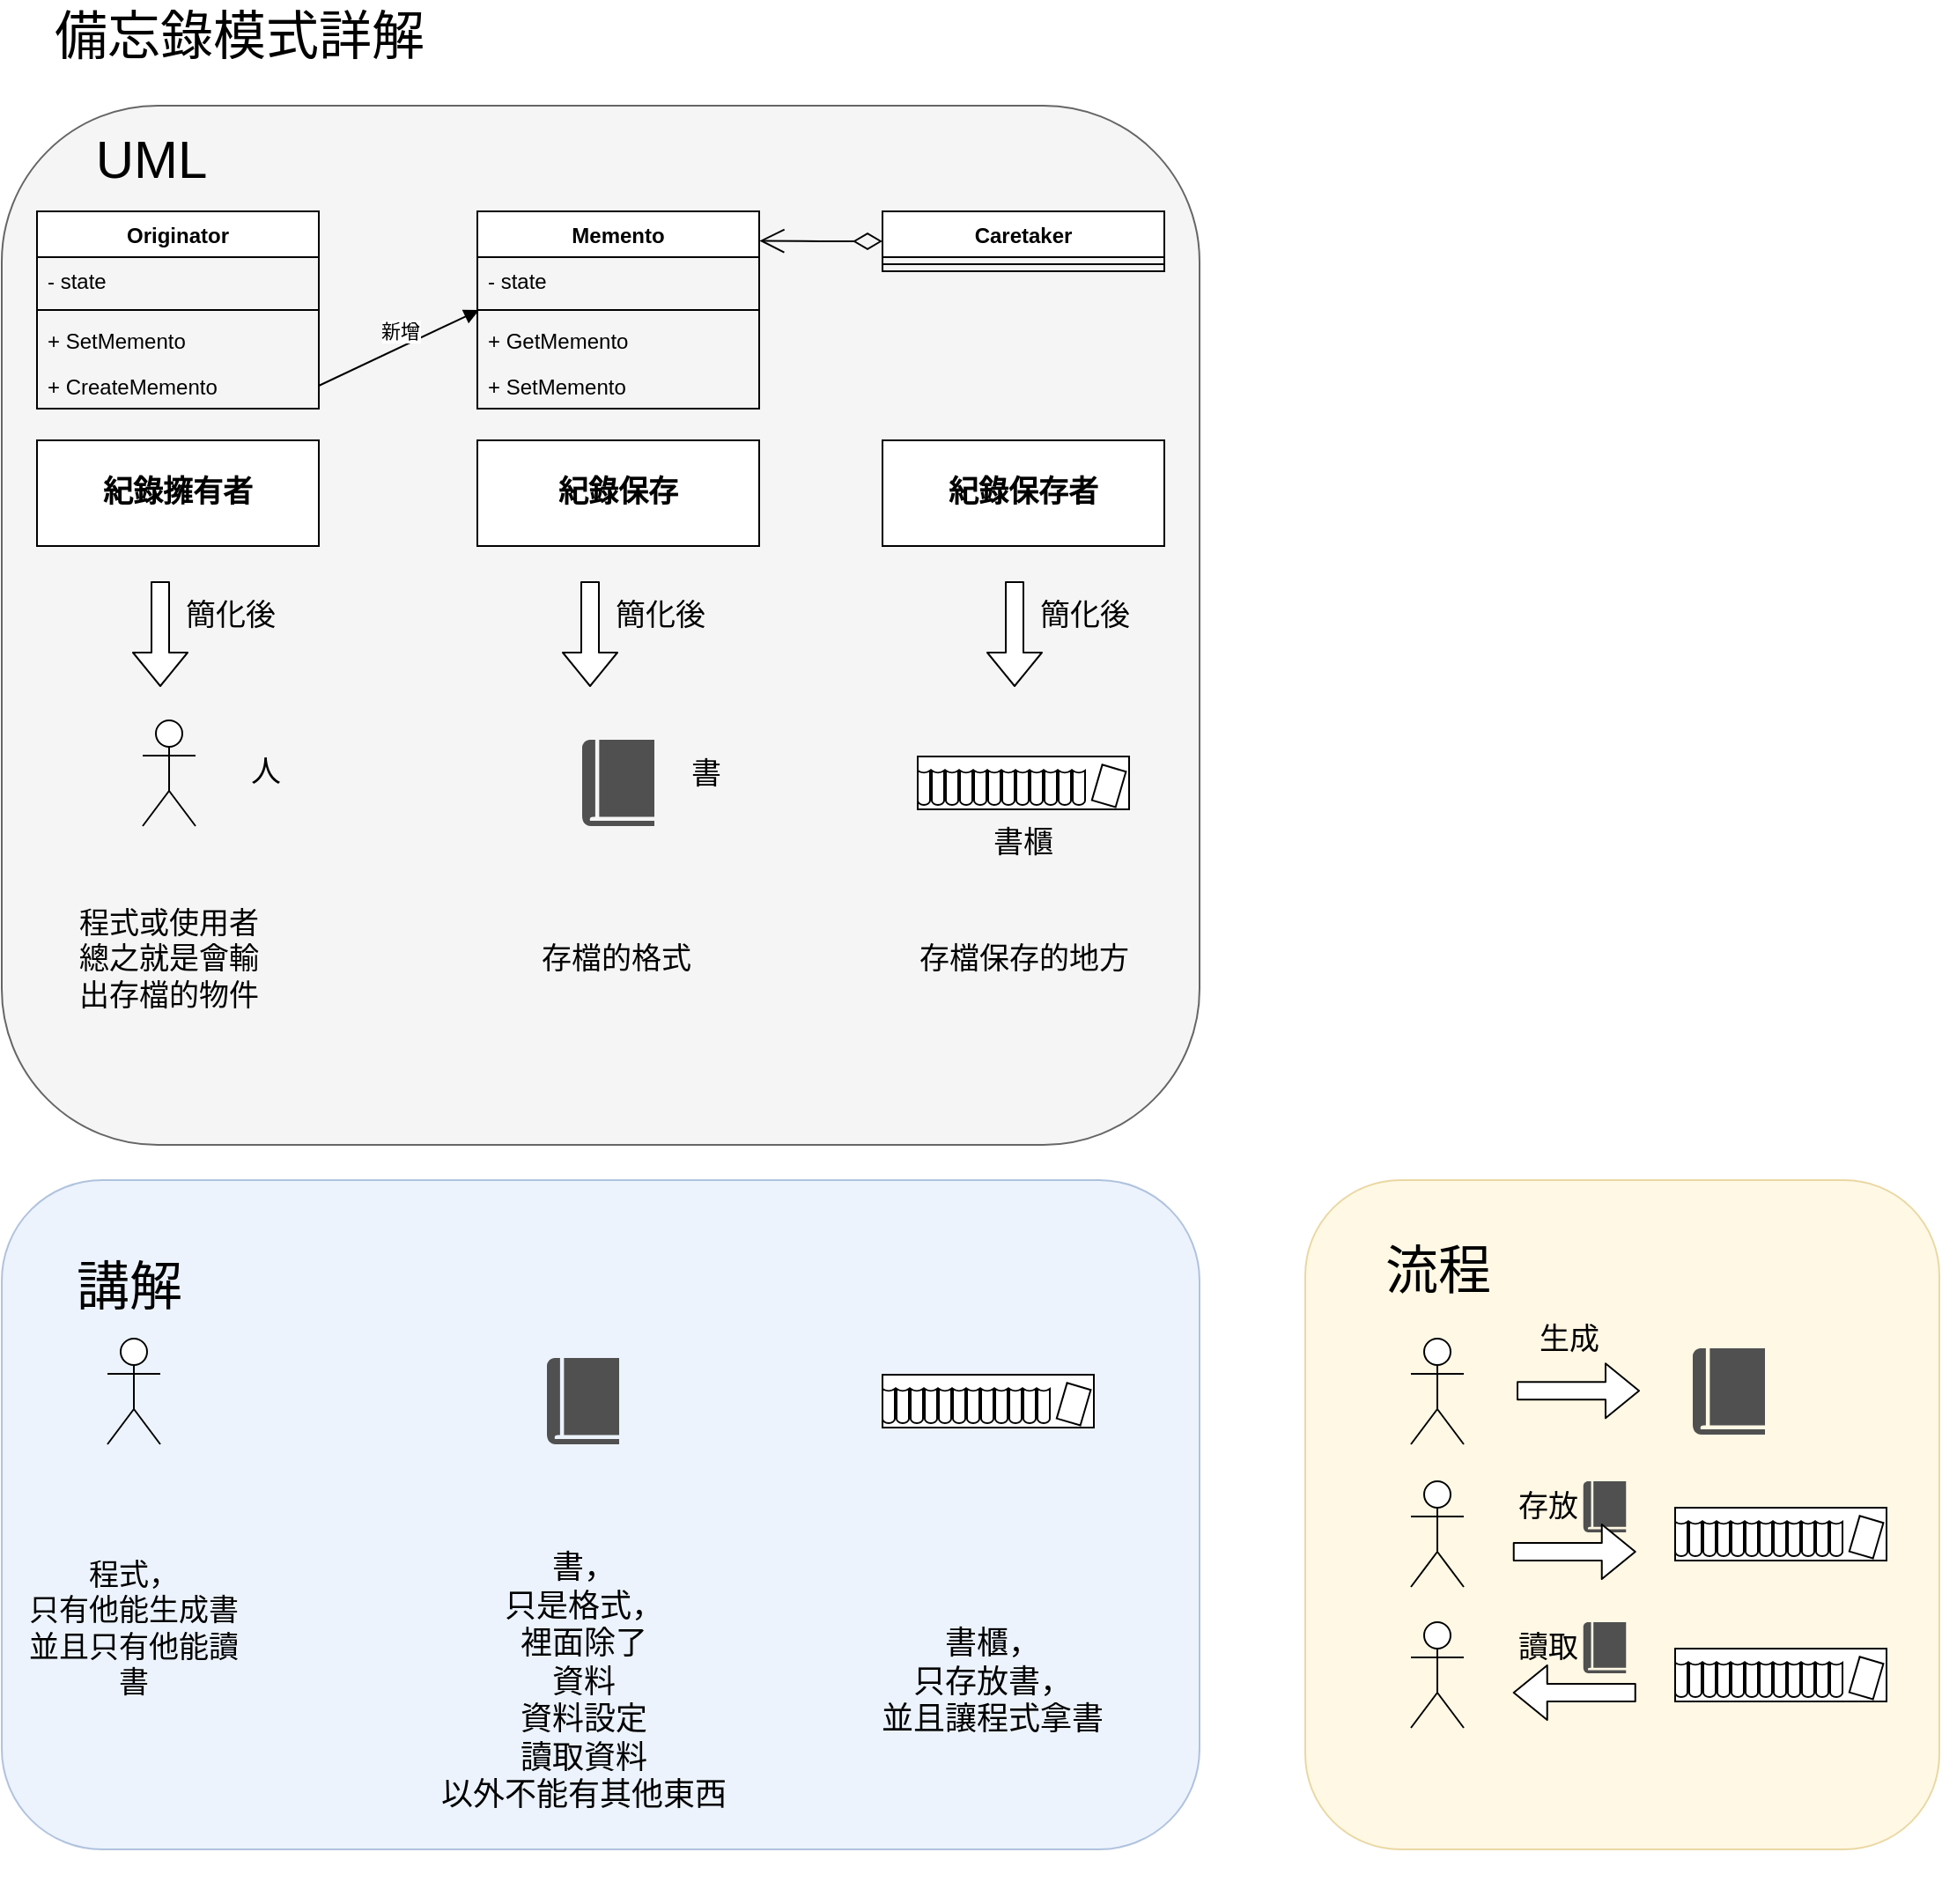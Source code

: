 <mxfile version="12.9.3" type="device"><diagram id="mGsav7aqdOolbH6OYAT-" name="第1頁"><mxGraphModel dx="2076" dy="1214" grid="1" gridSize="10" guides="1" tooltips="1" connect="1" arrows="1" fold="1" page="1" pageScale="1" pageWidth="827" pageHeight="1169" math="0" shadow="0"><root><mxCell id="0"/><mxCell id="1" parent="0"/><mxCell id="Ds8KrVl2g0dN1kEf0Ybz-1" value="&lt;font style=&quot;font-size: 30px&quot;&gt;備忘錄模式詳解&lt;/font&gt;" style="text;html=1;strokeColor=none;fillColor=none;align=center;verticalAlign=middle;whiteSpace=wrap;rounded=0;" vertex="1" parent="1"><mxGeometry x="20" y="10" width="250" height="40" as="geometry"/></mxCell><mxCell id="Ds8KrVl2g0dN1kEf0Ybz-2" value="" style="rounded=1;whiteSpace=wrap;html=1;fillColor=#f5f5f5;strokeColor=#666666;fontColor=#333333;" vertex="1" parent="1"><mxGeometry x="10" y="70" width="680" height="590" as="geometry"/></mxCell><mxCell id="Ds8KrVl2g0dN1kEf0Ybz-3" value="UML" style="text;html=1;strokeColor=none;fillColor=none;align=center;verticalAlign=middle;whiteSpace=wrap;rounded=0;fontSize=30;" vertex="1" parent="1"><mxGeometry x="30" y="80" width="130" height="40" as="geometry"/></mxCell><mxCell id="Ds8KrVl2g0dN1kEf0Ybz-19" value="新增" style="html=1;verticalAlign=bottom;endArrow=block;exitX=1;exitY=0.5;exitDx=0;exitDy=0;entryX=0.006;entryY=0.508;entryDx=0;entryDy=0;entryPerimeter=0;" edge="1" parent="1" source="Ds8KrVl2g0dN1kEf0Ybz-8" target="Ds8KrVl2g0dN1kEf0Ybz-11"><mxGeometry width="80" relative="1" as="geometry"><mxPoint x="190" y="210" as="sourcePoint"/><mxPoint x="270" y="210" as="targetPoint"/></mxGeometry></mxCell><mxCell id="Ds8KrVl2g0dN1kEf0Ybz-20" value="1" style="endArrow=open;html=1;endSize=12;startArrow=diamondThin;startSize=14;startFill=0;edgeStyle=orthogonalEdgeStyle;align=left;verticalAlign=bottom;exitX=0;exitY=0.5;exitDx=0;exitDy=0;entryX=1.001;entryY=0.149;entryDx=0;entryDy=0;entryPerimeter=0;" edge="1" parent="1" source="Ds8KrVl2g0dN1kEf0Ybz-14" target="Ds8KrVl2g0dN1kEf0Ybz-9"><mxGeometry x="-1" y="3" relative="1" as="geometry"><mxPoint x="220" y="210" as="sourcePoint"/><mxPoint x="380" y="210" as="targetPoint"/></mxGeometry></mxCell><mxCell id="Ds8KrVl2g0dN1kEf0Ybz-23" value="&lt;p style=&quot;font-size: 17px&quot;&gt;&lt;span style=&quot;font-size: 17px&quot;&gt;&lt;b style=&quot;font-size: 17px&quot;&gt;紀錄擁有者&lt;/b&gt;&lt;/span&gt;&lt;/p&gt;" style="rounded=0;whiteSpace=wrap;html=1;fontSize=17;align=center;" vertex="1" parent="1"><mxGeometry x="30" y="260" width="160" height="60" as="geometry"/></mxCell><mxCell id="Ds8KrVl2g0dN1kEf0Ybz-24" value="&lt;p style=&quot;font-size: 17px&quot;&gt;&lt;span style=&quot;font-size: 17px&quot;&gt;&lt;b style=&quot;font-size: 17px&quot;&gt;紀錄保存&lt;/b&gt;&lt;/span&gt;&lt;/p&gt;" style="rounded=0;whiteSpace=wrap;html=1;fontSize=17;align=center;" vertex="1" parent="1"><mxGeometry x="280" y="260" width="160" height="60" as="geometry"/></mxCell><mxCell id="Ds8KrVl2g0dN1kEf0Ybz-25" value="&lt;p style=&quot;font-size: 17px&quot;&gt;&lt;b&gt;紀錄保存者&lt;/b&gt;&lt;/p&gt;" style="rounded=0;whiteSpace=wrap;html=1;fontSize=17;align=center;" vertex="1" parent="1"><mxGeometry x="510" y="260" width="160" height="60" as="geometry"/></mxCell><mxCell id="Ds8KrVl2g0dN1kEf0Ybz-26" value="" style="pointerEvents=1;shadow=0;dashed=0;html=1;strokeColor=none;fillColor=#505050;labelPosition=center;verticalLabelPosition=bottom;verticalAlign=top;outlineConnect=0;align=center;shape=mxgraph.office.concepts.book_journal;fontSize=17;" vertex="1" parent="1"><mxGeometry x="339.5" y="430" width="41" height="49" as="geometry"/></mxCell><mxCell id="Ds8KrVl2g0dN1kEf0Ybz-27" value="" style="shape=umlActor;verticalLabelPosition=bottom;labelBackgroundColor=#ffffff;verticalAlign=top;html=1;outlineConnect=0;fontSize=17;" vertex="1" parent="1"><mxGeometry x="90" y="419" width="30" height="60" as="geometry"/></mxCell><mxCell id="Ds8KrVl2g0dN1kEf0Ybz-28" value="" style="verticalLabelPosition=bottom;html=1;verticalAlign=top;align=center;shape=mxgraph.floorplan.bookcase;fontSize=17;" vertex="1" parent="1"><mxGeometry x="530" y="439.5" width="120" height="30" as="geometry"/></mxCell><mxCell id="Ds8KrVl2g0dN1kEf0Ybz-29" value="" style="shape=flexArrow;endArrow=classic;html=1;fontSize=17;fillColor=#ffffff;" edge="1" parent="1"><mxGeometry width="50" height="50" relative="1" as="geometry"><mxPoint x="100" y="340" as="sourcePoint"/><mxPoint x="100" y="400" as="targetPoint"/></mxGeometry></mxCell><mxCell id="Ds8KrVl2g0dN1kEf0Ybz-31" value="簡化後" style="text;html=1;strokeColor=none;fillColor=none;align=center;verticalAlign=middle;whiteSpace=wrap;rounded=0;fontSize=17;" vertex="1" parent="1"><mxGeometry x="110" y="350" width="60" height="20" as="geometry"/></mxCell><mxCell id="Ds8KrVl2g0dN1kEf0Ybz-32" value="簡化後" style="text;html=1;strokeColor=none;fillColor=none;align=center;verticalAlign=middle;whiteSpace=wrap;rounded=0;fontSize=17;" vertex="1" parent="1"><mxGeometry x="354" y="350" width="60" height="20" as="geometry"/></mxCell><mxCell id="Ds8KrVl2g0dN1kEf0Ybz-33" value="" style="shape=flexArrow;endArrow=classic;html=1;fontSize=17;fillColor=#ffffff;" edge="1" parent="1"><mxGeometry width="50" height="50" relative="1" as="geometry"><mxPoint x="344" y="340" as="sourcePoint"/><mxPoint x="344" y="400.0" as="targetPoint"/></mxGeometry></mxCell><mxCell id="Ds8KrVl2g0dN1kEf0Ybz-34" value="簡化後" style="text;html=1;strokeColor=none;fillColor=none;align=center;verticalAlign=middle;whiteSpace=wrap;rounded=0;fontSize=17;" vertex="1" parent="1"><mxGeometry x="595" y="350" width="60" height="20" as="geometry"/></mxCell><mxCell id="Ds8KrVl2g0dN1kEf0Ybz-35" value="" style="shape=flexArrow;endArrow=classic;html=1;fontSize=17;fillColor=#ffffff;" edge="1" parent="1"><mxGeometry width="50" height="50" relative="1" as="geometry"><mxPoint x="585" y="340" as="sourcePoint"/><mxPoint x="585" y="400.0" as="targetPoint"/></mxGeometry></mxCell><mxCell id="Ds8KrVl2g0dN1kEf0Ybz-39" value="程式或使用者&lt;br&gt;總之就是會輸出存檔的物件" style="text;html=1;strokeColor=none;fillColor=none;align=center;verticalAlign=middle;whiteSpace=wrap;rounded=0;fontSize=17;" vertex="1" parent="1"><mxGeometry x="50" y="490" width="110" height="130.5" as="geometry"/></mxCell><mxCell id="Ds8KrVl2g0dN1kEf0Ybz-40" value="存檔的格式" style="text;html=1;strokeColor=none;fillColor=none;align=center;verticalAlign=middle;whiteSpace=wrap;rounded=0;fontSize=17;" vertex="1" parent="1"><mxGeometry x="304" y="490" width="110" height="130.5" as="geometry"/></mxCell><mxCell id="Ds8KrVl2g0dN1kEf0Ybz-41" value="存檔保存的地方" style="text;html=1;strokeColor=none;fillColor=none;align=center;verticalAlign=middle;whiteSpace=wrap;rounded=0;fontSize=17;" vertex="1" parent="1"><mxGeometry x="527.5" y="490" width="125" height="130.5" as="geometry"/></mxCell><mxCell id="Ds8KrVl2g0dN1kEf0Ybz-42" value="人" style="text;html=1;strokeColor=none;fillColor=none;align=center;verticalAlign=middle;whiteSpace=wrap;rounded=0;fontSize=17;" vertex="1" parent="1"><mxGeometry x="140" y="439" width="40" height="20" as="geometry"/></mxCell><mxCell id="Ds8KrVl2g0dN1kEf0Ybz-43" value="書" style="text;html=1;strokeColor=none;fillColor=none;align=center;verticalAlign=middle;whiteSpace=wrap;rounded=0;fontSize=17;" vertex="1" parent="1"><mxGeometry x="390" y="439.5" width="40" height="20" as="geometry"/></mxCell><mxCell id="Ds8KrVl2g0dN1kEf0Ybz-44" value="書櫃" style="text;html=1;strokeColor=none;fillColor=none;align=center;verticalAlign=middle;whiteSpace=wrap;rounded=0;fontSize=17;" vertex="1" parent="1"><mxGeometry x="570" y="479" width="40" height="20" as="geometry"/></mxCell><mxCell id="Ds8KrVl2g0dN1kEf0Ybz-4" value="Originator" style="swimlane;fontStyle=1;align=center;verticalAlign=top;childLayout=stackLayout;horizontal=1;startSize=26;horizontalStack=0;resizeParent=1;resizeParentMax=0;resizeLast=0;collapsible=1;marginBottom=0;" vertex="1" parent="1"><mxGeometry x="30" y="130" width="160" height="112" as="geometry"/></mxCell><mxCell id="Ds8KrVl2g0dN1kEf0Ybz-5" value="- state" style="text;align=left;verticalAlign=top;spacingLeft=4;spacingRight=4;overflow=hidden;rotatable=0;points=[[0,0.5],[1,0.5]];portConstraint=eastwest;" vertex="1" parent="Ds8KrVl2g0dN1kEf0Ybz-4"><mxGeometry y="26" width="160" height="26" as="geometry"/></mxCell><mxCell id="Ds8KrVl2g0dN1kEf0Ybz-6" value="" style="line;strokeWidth=1;fillColor=none;align=left;verticalAlign=middle;spacingTop=-1;spacingLeft=3;spacingRight=3;rotatable=0;labelPosition=right;points=[];portConstraint=eastwest;" vertex="1" parent="Ds8KrVl2g0dN1kEf0Ybz-4"><mxGeometry y="52" width="160" height="8" as="geometry"/></mxCell><mxCell id="Ds8KrVl2g0dN1kEf0Ybz-7" value="+ SetMemento" style="text;align=left;verticalAlign=top;spacingLeft=4;spacingRight=4;overflow=hidden;rotatable=0;points=[[0,0.5],[1,0.5]];portConstraint=eastwest;" vertex="1" parent="Ds8KrVl2g0dN1kEf0Ybz-4"><mxGeometry y="60" width="160" height="26" as="geometry"/></mxCell><mxCell id="Ds8KrVl2g0dN1kEf0Ybz-8" value="+ CreateMemento" style="text;align=left;verticalAlign=top;spacingLeft=4;spacingRight=4;overflow=hidden;rotatable=0;points=[[0,0.5],[1,0.5]];portConstraint=eastwest;" vertex="1" parent="Ds8KrVl2g0dN1kEf0Ybz-4"><mxGeometry y="86" width="160" height="26" as="geometry"/></mxCell><mxCell id="Ds8KrVl2g0dN1kEf0Ybz-9" value="Memento" style="swimlane;fontStyle=1;align=center;verticalAlign=top;childLayout=stackLayout;horizontal=1;startSize=26;horizontalStack=0;resizeParent=1;resizeParentMax=0;resizeLast=0;collapsible=1;marginBottom=0;" vertex="1" parent="1"><mxGeometry x="280" y="130" width="160" height="112" as="geometry"/></mxCell><mxCell id="Ds8KrVl2g0dN1kEf0Ybz-10" value="- state" style="text;align=left;verticalAlign=top;spacingLeft=4;spacingRight=4;overflow=hidden;rotatable=0;points=[[0,0.5],[1,0.5]];portConstraint=eastwest;" vertex="1" parent="Ds8KrVl2g0dN1kEf0Ybz-9"><mxGeometry y="26" width="160" height="26" as="geometry"/></mxCell><mxCell id="Ds8KrVl2g0dN1kEf0Ybz-11" value="" style="line;strokeWidth=1;fillColor=none;align=left;verticalAlign=middle;spacingTop=-1;spacingLeft=3;spacingRight=3;rotatable=0;labelPosition=right;points=[];portConstraint=eastwest;" vertex="1" parent="Ds8KrVl2g0dN1kEf0Ybz-9"><mxGeometry y="52" width="160" height="8" as="geometry"/></mxCell><mxCell id="Ds8KrVl2g0dN1kEf0Ybz-12" value="+ GetMemento" style="text;align=left;verticalAlign=top;spacingLeft=4;spacingRight=4;overflow=hidden;rotatable=0;points=[[0,0.5],[1,0.5]];portConstraint=eastwest;" vertex="1" parent="Ds8KrVl2g0dN1kEf0Ybz-9"><mxGeometry y="60" width="160" height="26" as="geometry"/></mxCell><mxCell id="Ds8KrVl2g0dN1kEf0Ybz-13" value="+ SetMemento" style="text;align=left;verticalAlign=top;spacingLeft=4;spacingRight=4;overflow=hidden;rotatable=0;points=[[0,0.5],[1,0.5]];portConstraint=eastwest;" vertex="1" parent="Ds8KrVl2g0dN1kEf0Ybz-9"><mxGeometry y="86" width="160" height="26" as="geometry"/></mxCell><mxCell id="Ds8KrVl2g0dN1kEf0Ybz-14" value="Caretaker" style="swimlane;fontStyle=1;align=center;verticalAlign=top;childLayout=stackLayout;horizontal=1;startSize=26;horizontalStack=0;resizeParent=1;resizeParentMax=0;resizeLast=0;collapsible=1;marginBottom=0;" vertex="1" parent="1"><mxGeometry x="510" y="130" width="160" height="34" as="geometry"/></mxCell><mxCell id="Ds8KrVl2g0dN1kEf0Ybz-16" value="" style="line;strokeWidth=1;fillColor=none;align=left;verticalAlign=middle;spacingTop=-1;spacingLeft=3;spacingRight=3;rotatable=0;labelPosition=right;points=[];portConstraint=eastwest;" vertex="1" parent="Ds8KrVl2g0dN1kEf0Ybz-14"><mxGeometry y="26" width="160" height="8" as="geometry"/></mxCell><mxCell id="Ds8KrVl2g0dN1kEf0Ybz-46" value="" style="rounded=1;whiteSpace=wrap;html=1;fontSize=17;fillColor=#dae8fc;strokeColor=#6c8ebf;opacity=50;" vertex="1" parent="1"><mxGeometry x="10" y="680" width="680" height="380" as="geometry"/></mxCell><mxCell id="Ds8KrVl2g0dN1kEf0Ybz-47" value="&lt;font style=&quot;font-size: 30px&quot;&gt;講解&lt;/font&gt;" style="text;html=1;strokeColor=none;fillColor=none;align=center;verticalAlign=middle;whiteSpace=wrap;rounded=0;fontSize=17;opacity=50;" vertex="1" parent="1"><mxGeometry x="50" y="720" width="65" height="40" as="geometry"/></mxCell><mxCell id="Ds8KrVl2g0dN1kEf0Ybz-48" value="" style="verticalLabelPosition=bottom;html=1;verticalAlign=top;align=center;shape=mxgraph.floorplan.bookcase;fontSize=17;" vertex="1" parent="1"><mxGeometry x="530" y="439.5" width="120" height="30" as="geometry"/></mxCell><mxCell id="Ds8KrVl2g0dN1kEf0Ybz-49" value="" style="verticalLabelPosition=bottom;html=1;verticalAlign=top;align=center;shape=mxgraph.floorplan.bookcase;fontSize=17;" vertex="1" parent="1"><mxGeometry x="510" y="790.5" width="120" height="30" as="geometry"/></mxCell><mxCell id="Ds8KrVl2g0dN1kEf0Ybz-50" value="" style="pointerEvents=1;shadow=0;dashed=0;html=1;strokeColor=none;fillColor=#505050;labelPosition=center;verticalLabelPosition=bottom;verticalAlign=top;outlineConnect=0;align=center;shape=mxgraph.office.concepts.book_journal;fontSize=17;" vertex="1" parent="1"><mxGeometry x="319.5" y="781" width="41" height="49" as="geometry"/></mxCell><mxCell id="Ds8KrVl2g0dN1kEf0Ybz-51" value="" style="shape=umlActor;verticalLabelPosition=bottom;labelBackgroundColor=#ffffff;verticalAlign=top;html=1;outlineConnect=0;fontSize=17;" vertex="1" parent="1"><mxGeometry x="70" y="770" width="30" height="60" as="geometry"/></mxCell><mxCell id="Ds8KrVl2g0dN1kEf0Ybz-52" value="程式，&lt;br&gt;只有他能生成書&lt;br&gt;並且只有他能讀書" style="text;html=1;strokeColor=none;fillColor=none;align=center;verticalAlign=middle;whiteSpace=wrap;rounded=0;fontSize=17;opacity=50;" vertex="1" parent="1"><mxGeometry x="20" y="840" width="130" height="190" as="geometry"/></mxCell><mxCell id="Ds8KrVl2g0dN1kEf0Ybz-54" value="&lt;span style=&quot;font-size: 18px&quot;&gt;書，&lt;br&gt;&lt;/span&gt;&lt;span style=&quot;font-size: 18px&quot;&gt;只是格式，&lt;br&gt;&lt;/span&gt;&lt;span style=&quot;font-size: 18px&quot;&gt;裡面除了&lt;br&gt;&lt;/span&gt;&lt;span style=&quot;font-size: 18px&quot;&gt;資料&lt;br&gt;&lt;/span&gt;&lt;span style=&quot;font-size: 18px&quot;&gt;資料設定&lt;br&gt;&lt;/span&gt;&lt;span style=&quot;font-size: 18px&quot;&gt;讀取資料&lt;br&gt;以外不能有其他東西&lt;br&gt;&lt;/span&gt;" style="text;html=1;strokeColor=none;fillColor=none;align=center;verticalAlign=middle;whiteSpace=wrap;rounded=0;fontSize=17;opacity=50;" vertex="1" parent="1"><mxGeometry x="257.5" y="840" width="165" height="250" as="geometry"/></mxCell><mxCell id="Ds8KrVl2g0dN1kEf0Ybz-55" value="&lt;span style=&quot;font-size: 18px&quot;&gt;書櫃，&lt;br&gt;只存放書，&lt;br&gt;並且讓程式拿書&lt;br&gt;&lt;/span&gt;" style="text;html=1;strokeColor=none;fillColor=none;align=center;verticalAlign=middle;whiteSpace=wrap;rounded=0;fontSize=17;opacity=50;" vertex="1" parent="1"><mxGeometry x="490" y="840" width="165" height="250" as="geometry"/></mxCell><mxCell id="Ds8KrVl2g0dN1kEf0Ybz-56" value="" style="rounded=1;whiteSpace=wrap;html=1;fontSize=17;fillColor=#fff2cc;strokeColor=#d6b656;opacity=50;" vertex="1" parent="1"><mxGeometry x="750" y="680" width="360" height="380" as="geometry"/></mxCell><mxCell id="Ds8KrVl2g0dN1kEf0Ybz-57" value="&lt;span style=&quot;font-size: 30px&quot;&gt;流程&lt;/span&gt;" style="text;html=1;strokeColor=none;fillColor=none;align=center;verticalAlign=middle;whiteSpace=wrap;rounded=0;fontSize=17;opacity=50;" vertex="1" parent="1"><mxGeometry x="792.5" y="711" width="65" height="40" as="geometry"/></mxCell><mxCell id="Ds8KrVl2g0dN1kEf0Ybz-58" value="" style="verticalLabelPosition=bottom;html=1;verticalAlign=top;align=center;shape=mxgraph.floorplan.bookcase;fontSize=17;" vertex="1" parent="1"><mxGeometry x="960" y="866" width="120" height="30" as="geometry"/></mxCell><mxCell id="Ds8KrVl2g0dN1kEf0Ybz-59" value="" style="pointerEvents=1;shadow=0;dashed=0;html=1;strokeColor=none;fillColor=#505050;labelPosition=center;verticalLabelPosition=bottom;verticalAlign=top;outlineConnect=0;align=center;shape=mxgraph.office.concepts.book_journal;fontSize=17;" vertex="1" parent="1"><mxGeometry x="970" y="775.5" width="41" height="49" as="geometry"/></mxCell><mxCell id="Ds8KrVl2g0dN1kEf0Ybz-60" value="" style="shape=umlActor;verticalLabelPosition=bottom;labelBackgroundColor=#ffffff;verticalAlign=top;html=1;outlineConnect=0;fontSize=17;" vertex="1" parent="1"><mxGeometry x="810" y="770" width="30" height="60" as="geometry"/></mxCell><mxCell id="Ds8KrVl2g0dN1kEf0Ybz-65" value="" style="shape=flexArrow;endArrow=classic;html=1;fillColor=#ffffff;fontSize=17;" edge="1" parent="1"><mxGeometry width="50" height="50" relative="1" as="geometry"><mxPoint x="870" y="799.66" as="sourcePoint"/><mxPoint x="940" y="799.66" as="targetPoint"/></mxGeometry></mxCell><mxCell id="Ds8KrVl2g0dN1kEf0Ybz-66" value="生成" style="text;html=1;strokeColor=none;fillColor=none;align=center;verticalAlign=middle;whiteSpace=wrap;rounded=0;fontSize=17;opacity=50;" vertex="1" parent="1"><mxGeometry x="880" y="761" width="40" height="20" as="geometry"/></mxCell><mxCell id="Ds8KrVl2g0dN1kEf0Ybz-67" value="" style="pointerEvents=1;shadow=0;dashed=0;html=1;strokeColor=none;fillColor=#505050;labelPosition=center;verticalLabelPosition=bottom;verticalAlign=top;outlineConnect=0;align=center;shape=mxgraph.office.concepts.book_journal;fontSize=17;" vertex="1" parent="1"><mxGeometry x="907.87" y="851" width="24.26" height="29" as="geometry"/></mxCell><mxCell id="Ds8KrVl2g0dN1kEf0Ybz-68" value="" style="shape=umlActor;verticalLabelPosition=bottom;labelBackgroundColor=#ffffff;verticalAlign=top;html=1;outlineConnect=0;fontSize=17;" vertex="1" parent="1"><mxGeometry x="810" y="851" width="30" height="60" as="geometry"/></mxCell><mxCell id="Ds8KrVl2g0dN1kEf0Ybz-69" value="" style="shape=flexArrow;endArrow=classic;html=1;fillColor=#ffffff;fontSize=17;" edge="1" parent="1"><mxGeometry width="50" height="50" relative="1" as="geometry"><mxPoint x="867.87" y="891" as="sourcePoint"/><mxPoint x="937.87" y="891" as="targetPoint"/></mxGeometry></mxCell><mxCell id="Ds8KrVl2g0dN1kEf0Ybz-70" value="存放" style="text;html=1;strokeColor=none;fillColor=none;align=center;verticalAlign=middle;whiteSpace=wrap;rounded=0;fontSize=17;opacity=50;" vertex="1" parent="1"><mxGeometry x="867.87" y="856" width="40" height="20" as="geometry"/></mxCell><mxCell id="Ds8KrVl2g0dN1kEf0Ybz-71" value="" style="verticalLabelPosition=bottom;html=1;verticalAlign=top;align=center;shape=mxgraph.floorplan.bookcase;fontSize=17;" vertex="1" parent="1"><mxGeometry x="960" y="946" width="120" height="30" as="geometry"/></mxCell><mxCell id="Ds8KrVl2g0dN1kEf0Ybz-72" value="" style="pointerEvents=1;shadow=0;dashed=0;html=1;strokeColor=none;fillColor=#505050;labelPosition=center;verticalLabelPosition=bottom;verticalAlign=top;outlineConnect=0;align=center;shape=mxgraph.office.concepts.book_journal;fontSize=17;" vertex="1" parent="1"><mxGeometry x="907.87" y="931" width="24.26" height="29" as="geometry"/></mxCell><mxCell id="Ds8KrVl2g0dN1kEf0Ybz-73" value="" style="shape=umlActor;verticalLabelPosition=bottom;labelBackgroundColor=#ffffff;verticalAlign=top;html=1;outlineConnect=0;fontSize=17;" vertex="1" parent="1"><mxGeometry x="810" y="931" width="30" height="60" as="geometry"/></mxCell><mxCell id="Ds8KrVl2g0dN1kEf0Ybz-74" value="" style="shape=flexArrow;endArrow=none;html=1;fillColor=#ffffff;fontSize=17;endFill=0;startArrow=block;" edge="1" parent="1"><mxGeometry width="50" height="50" relative="1" as="geometry"><mxPoint x="867.87" y="971" as="sourcePoint"/><mxPoint x="937.87" y="971" as="targetPoint"/></mxGeometry></mxCell><mxCell id="Ds8KrVl2g0dN1kEf0Ybz-75" value="讀取" style="text;html=1;strokeColor=none;fillColor=none;align=center;verticalAlign=middle;whiteSpace=wrap;rounded=0;fontSize=17;opacity=50;" vertex="1" parent="1"><mxGeometry x="867.87" y="936" width="40" height="20" as="geometry"/></mxCell></root></mxGraphModel></diagram></mxfile>